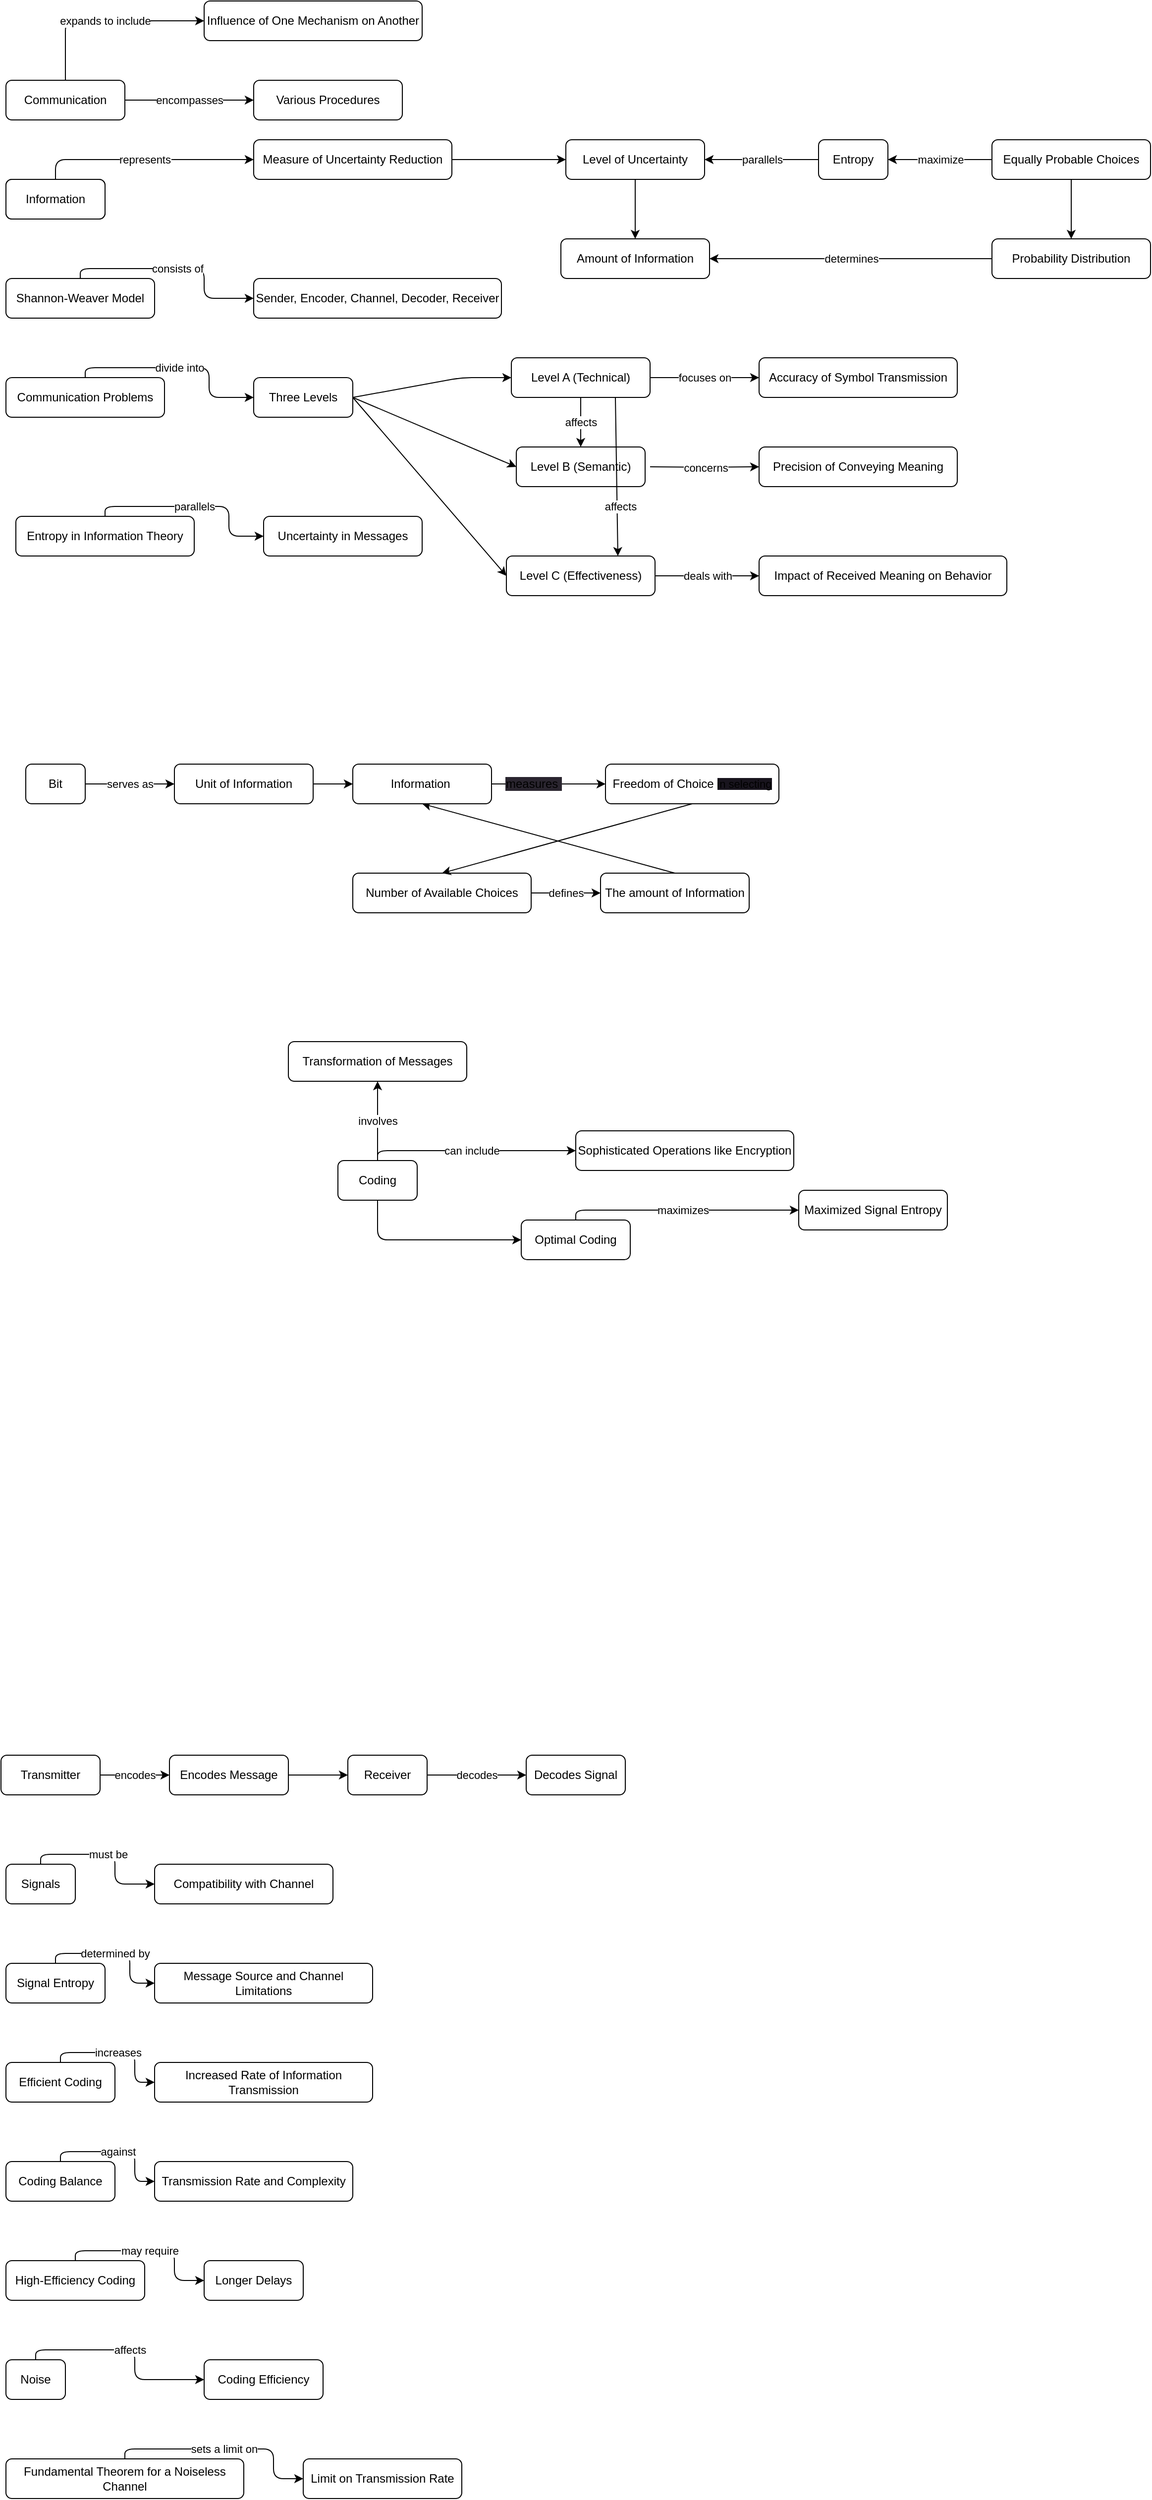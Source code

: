 <mxfile>
    <diagram id="JdzKamxjwbs6J_8y4Qll" name="Page-1">
        <mxGraphModel dx="1435" dy="2508" grid="1" gridSize="10" guides="1" tooltips="1" connect="1" arrows="1" fold="1" page="1" pageScale="1" pageWidth="850" pageHeight="1100" math="0" shadow="0">
            <root>
                <mxCell id="0"/>
                <mxCell id="1" parent="0"/>
                <mxCell id="2" value="Communication" style="rounded=1;whiteSpace=wrap;html=1;" parent="1" vertex="1">
                    <mxGeometry x="50" y="50" width="120" height="40" as="geometry"/>
                </mxCell>
                <mxCell id="3" value="Various Procedures" style="rounded=1;whiteSpace=wrap;html=1;" parent="1" vertex="1">
                    <mxGeometry x="300" y="50" width="150" height="40" as="geometry"/>
                </mxCell>
                <mxCell id="4" value="encompasses" style="edgeStyle=orthogonalEdgeStyle;rounded=1;html=1;exitX=1;exitY=0.5;exitDx=0;exitDy=0;" parent="1" source="2" target="3" edge="1">
                    <mxGeometry relative="1" as="geometry"/>
                </mxCell>
                <mxCell id="5" value="Influence of One Mechanism on Another" style="rounded=1;whiteSpace=wrap;html=1;" vertex="1" parent="1">
                    <mxGeometry x="250" y="-30" width="220" height="40" as="geometry"/>
                </mxCell>
                <mxCell id="RxDYscE99tzJhrInnVEc-40" value="Procedures" style="rounded=1;whiteSpace=wrap;html=1;" parent="1" vertex="1">
                    <mxGeometry x="50" y="150" width="100" height="40" as="geometry"/>
                </mxCell>
                <mxCell id="6" value="expands to include" style="edgeStyle=orthogonalEdgeStyle;rounded=1;html=1;exitX=0.5;exitY=0;exitDx=0;exitDy=0;entryX=0;entryY=0.5;entryDx=0;entryDy=0;" edge="1" parent="1" source="2" target="5">
                    <mxGeometry relative="1" as="geometry"/>
                </mxCell>
                <mxCell id="7" value="Information" style="rounded=1;whiteSpace=wrap;html=1;" vertex="1" parent="1">
                    <mxGeometry x="50" y="150" width="100" height="40" as="geometry"/>
                </mxCell>
                <mxCell id="RxDYscE99tzJhrInnVEc-74" style="edgeStyle=none;html=1;exitX=1;exitY=0.5;exitDx=0;exitDy=0;entryX=0;entryY=0.5;entryDx=0;entryDy=0;" edge="1" parent="1" source="8" target="38">
                    <mxGeometry relative="1" as="geometry"/>
                </mxCell>
                <mxCell id="8" value="Measure of Uncertainty Reduction" style="rounded=1;whiteSpace=wrap;html=1;" vertex="1" parent="1">
                    <mxGeometry x="300" y="110" width="200" height="40" as="geometry"/>
                </mxCell>
                <mxCell id="9" value="represents" style="edgeStyle=orthogonalEdgeStyle;rounded=1;html=1;exitX=0.5;exitY=0;exitDx=0;exitDy=0;" edge="1" parent="1" source="7" target="8">
                    <mxGeometry relative="1" as="geometry"/>
                </mxCell>
                <mxCell id="10" value="Shannon-Weaver Model" style="rounded=1;whiteSpace=wrap;html=1;" vertex="1" parent="1">
                    <mxGeometry x="50" y="250" width="150" height="40" as="geometry"/>
                </mxCell>
                <mxCell id="11" value="Sender, Encoder, Channel, Decoder, Receiver" style="rounded=1;whiteSpace=wrap;html=1;" vertex="1" parent="1">
                    <mxGeometry x="300" y="250" width="250" height="40" as="geometry"/>
                </mxCell>
                <mxCell id="12" value="consists of" style="edgeStyle=orthogonalEdgeStyle;rounded=1;html=1;exitX=0.5;exitY=0;exitDx=0;exitDy=0;" edge="1" parent="1" source="10" target="11">
                    <mxGeometry relative="1" as="geometry"/>
                </mxCell>
                <mxCell id="13" value="Communication Problems" style="rounded=1;whiteSpace=wrap;html=1;" vertex="1" parent="1">
                    <mxGeometry x="50" y="350" width="160" height="40" as="geometry"/>
                </mxCell>
                <mxCell id="RxDYscE99tzJhrInnVEc-27" style="edgeStyle=none;html=1;exitX=1;exitY=0.5;exitDx=0;exitDy=0;entryX=0;entryY=0.5;entryDx=0;entryDy=0;" edge="1" parent="1" source="14" target="16">
                    <mxGeometry relative="1" as="geometry">
                        <Array as="points">
                            <mxPoint x="510" y="350"/>
                        </Array>
                    </mxGeometry>
                </mxCell>
                <mxCell id="RxDYscE99tzJhrInnVEc-28" style="edgeStyle=none;html=1;exitX=1;exitY=0.5;exitDx=0;exitDy=0;entryX=0;entryY=0.5;entryDx=0;entryDy=0;" edge="1" parent="1" source="14" target="19">
                    <mxGeometry relative="1" as="geometry"/>
                </mxCell>
                <mxCell id="RxDYscE99tzJhrInnVEc-29" style="edgeStyle=none;html=1;exitX=1;exitY=0.5;exitDx=0;exitDy=0;entryX=0;entryY=0.5;entryDx=0;entryDy=0;" edge="1" parent="1" source="14" target="22">
                    <mxGeometry relative="1" as="geometry"/>
                </mxCell>
                <mxCell id="14" value="Three Levels" style="rounded=1;whiteSpace=wrap;html=1;" vertex="1" parent="1">
                    <mxGeometry x="300" y="350" width="100" height="40" as="geometry"/>
                </mxCell>
                <mxCell id="15" value="divide into" style="edgeStyle=orthogonalEdgeStyle;rounded=1;html=1;exitX=0.5;exitY=0;exitDx=0;exitDy=0;" edge="1" parent="1" source="13" target="14">
                    <mxGeometry relative="1" as="geometry"/>
                </mxCell>
                <mxCell id="RxDYscE99tzJhrInnVEc-32" value="affects" style="edgeStyle=none;html=1;entryX=0.5;entryY=0;entryDx=0;entryDy=0;" edge="1" parent="1" source="16" target="19">
                    <mxGeometry relative="1" as="geometry"/>
                </mxCell>
                <mxCell id="16" value="Level A (Technical)" style="rounded=1;whiteSpace=wrap;html=1;" vertex="1" parent="1">
                    <mxGeometry x="560" y="330" width="140" height="40" as="geometry"/>
                </mxCell>
                <mxCell id="17" value="Accuracy of Symbol Transmission" style="rounded=1;whiteSpace=wrap;html=1;" vertex="1" parent="1">
                    <mxGeometry x="810" y="330" width="200" height="40" as="geometry"/>
                </mxCell>
                <mxCell id="18" value="focuses on" style="edgeStyle=orthogonalEdgeStyle;rounded=1;html=1;exitX=1;exitY=0.5;exitDx=0;exitDy=0;" edge="1" parent="1" source="16" target="17">
                    <mxGeometry relative="1" as="geometry"/>
                </mxCell>
                <mxCell id="19" value="Level B (Semantic)" style="rounded=1;whiteSpace=wrap;html=1;" vertex="1" parent="1">
                    <mxGeometry x="565" y="420" width="130" height="40" as="geometry"/>
                </mxCell>
                <mxCell id="20" value="Precision of Conveying Meaning" style="rounded=1;whiteSpace=wrap;html=1;" vertex="1" parent="1">
                    <mxGeometry x="810" y="420" width="200" height="40" as="geometry"/>
                </mxCell>
                <mxCell id="21" value="concerns" style="edgeStyle=orthogonalEdgeStyle;rounded=1;html=1;" edge="1" parent="1" target="20">
                    <mxGeometry relative="1" as="geometry">
                        <mxPoint x="700" y="440" as="sourcePoint"/>
                    </mxGeometry>
                </mxCell>
                <mxCell id="22" value="Level C (Effectiveness)" style="rounded=1;whiteSpace=wrap;html=1;" vertex="1" parent="1">
                    <mxGeometry x="555" y="530" width="150" height="40" as="geometry"/>
                </mxCell>
                <mxCell id="23" value="Impact of Received Meaning on Behavior" style="rounded=1;whiteSpace=wrap;html=1;" vertex="1" parent="1">
                    <mxGeometry x="810" y="530" width="250" height="40" as="geometry"/>
                </mxCell>
                <mxCell id="24" value="deals with" style="edgeStyle=orthogonalEdgeStyle;rounded=1;html=1;exitX=1;exitY=0.5;exitDx=0;exitDy=0;" edge="1" parent="1" source="22" target="23">
                    <mxGeometry relative="1" as="geometry"/>
                </mxCell>
                <mxCell id="25" value="Entropy in Information Theory" style="rounded=1;whiteSpace=wrap;html=1;" vertex="1" parent="1">
                    <mxGeometry x="60" y="490" width="180" height="40" as="geometry"/>
                </mxCell>
                <mxCell id="26" value="Uncertainty in Messages" style="rounded=1;whiteSpace=wrap;html=1;" vertex="1" parent="1">
                    <mxGeometry x="310" y="490" width="160" height="40" as="geometry"/>
                </mxCell>
                <mxCell id="27" value="parallels" style="edgeStyle=orthogonalEdgeStyle;rounded=1;html=1;exitX=0.5;exitY=0;exitDx=0;exitDy=0;" edge="1" parent="1" source="25" target="26">
                    <mxGeometry relative="1" as="geometry"/>
                </mxCell>
                <mxCell id="RxDYscE99tzJhrInnVEc-42" value="affects" style="edgeStyle=none;html=1;entryX=0.75;entryY=0;entryDx=0;entryDy=0;exitX=0.75;exitY=1;exitDx=0;exitDy=0;" edge="1" parent="1" source="16" target="22">
                    <mxGeometry x="0.376" y="3" relative="1" as="geometry">
                        <mxPoint x="640" y="380" as="sourcePoint"/>
                        <mxPoint x="640" y="430" as="targetPoint"/>
                        <mxPoint as="offset"/>
                    </mxGeometry>
                </mxCell>
                <mxCell id="28" value="Bit" style="rounded=1;whiteSpace=wrap;html=1;" vertex="1" parent="1">
                    <mxGeometry x="70" y="740" width="60" height="40" as="geometry"/>
                </mxCell>
                <mxCell id="RxDYscE99tzJhrInnVEc-60" style="edgeStyle=none;html=1;exitX=1;exitY=0.5;exitDx=0;exitDy=0;entryX=0;entryY=0.5;entryDx=0;entryDy=0;" edge="1" parent="1" source="29" target="34">
                    <mxGeometry relative="1" as="geometry"/>
                </mxCell>
                <mxCell id="29" value="Unit of Information" style="rounded=1;whiteSpace=wrap;html=1;" vertex="1" parent="1">
                    <mxGeometry x="220" y="740" width="140" height="40" as="geometry"/>
                </mxCell>
                <mxCell id="30" value="serves as" style="edgeStyle=orthogonalEdgeStyle;rounded=1;html=1;exitX=1;exitY=0.5;exitDx=0;exitDy=0;" edge="1" parent="1" source="28" target="29">
                    <mxGeometry relative="1" as="geometry"/>
                </mxCell>
                <mxCell id="31" value="Number of Available Choices" style="rounded=1;whiteSpace=wrap;html=1;" vertex="1" parent="1">
                    <mxGeometry x="400" y="850" width="180" height="40" as="geometry"/>
                </mxCell>
                <mxCell id="RxDYscE99tzJhrInnVEc-52" style="edgeStyle=none;html=1;exitX=0.5;exitY=0;exitDx=0;exitDy=0;entryX=0.5;entryY=1;entryDx=0;entryDy=0;" edge="1" parent="1" source="32" target="34">
                    <mxGeometry relative="1" as="geometry"/>
                </mxCell>
                <mxCell id="32" value="The amount of Information" style="rounded=1;whiteSpace=wrap;html=1;" vertex="1" parent="1">
                    <mxGeometry x="650" y="850" width="150" height="40" as="geometry"/>
                </mxCell>
                <mxCell id="33" value="defines" style="edgeStyle=orthogonalEdgeStyle;rounded=1;html=1;exitX=1;exitY=0.5;exitDx=0;exitDy=0;" edge="1" parent="1" source="31" target="32">
                    <mxGeometry relative="1" as="geometry"/>
                </mxCell>
                <mxCell id="34" value="Information&amp;nbsp;" style="rounded=1;whiteSpace=wrap;html=1;" vertex="1" parent="1">
                    <mxGeometry x="400" y="740" width="140" height="40" as="geometry"/>
                </mxCell>
                <mxCell id="36" value="&lt;span style=&quot;font-size: 12px; background-color: rgb(42, 37, 47);&quot;&gt;measures&amp;nbsp;&lt;/span&gt;" style="edgeStyle=orthogonalEdgeStyle;rounded=1;html=1;exitX=1;exitY=0.5;exitDx=0;exitDy=0;entryX=0;entryY=0.5;entryDx=0;entryDy=0;" edge="1" parent="1" source="34" target="RxDYscE99tzJhrInnVEc-46">
                    <mxGeometry x="-0.273" relative="1" as="geometry">
                        <mxPoint x="670" y="800" as="targetPoint"/>
                        <mxPoint as="offset"/>
                    </mxGeometry>
                </mxCell>
                <mxCell id="37" value="Entropy" style="rounded=1;whiteSpace=wrap;html=1;" vertex="1" parent="1">
                    <mxGeometry x="870" y="110" width="70" height="40" as="geometry"/>
                </mxCell>
                <mxCell id="RxDYscE99tzJhrInnVEc-59" style="edgeStyle=none;html=1;" edge="1" parent="1" source="38" target="41">
                    <mxGeometry relative="1" as="geometry"/>
                </mxCell>
                <mxCell id="38" value="Level of Uncertainty" style="rounded=1;whiteSpace=wrap;html=1;" vertex="1" parent="1">
                    <mxGeometry x="615" y="110" width="140" height="40" as="geometry"/>
                </mxCell>
                <mxCell id="39" value="parallels" style="edgeStyle=orthogonalEdgeStyle;rounded=1;html=1;exitX=0;exitY=0.5;exitDx=0;exitDy=0;" edge="1" parent="1" source="37" target="38">
                    <mxGeometry relative="1" as="geometry">
                        <mxPoint x="865" y="130" as="sourcePoint"/>
                        <Array as="points"/>
                    </mxGeometry>
                </mxCell>
                <mxCell id="RxDYscE99tzJhrInnVEc-51" style="edgeStyle=none;html=1;exitX=0.5;exitY=1;exitDx=0;exitDy=0;entryX=0.5;entryY=0;entryDx=0;entryDy=0;" edge="1" parent="1" source="RxDYscE99tzJhrInnVEc-46" target="31">
                    <mxGeometry relative="1" as="geometry"/>
                </mxCell>
                <mxCell id="RxDYscE99tzJhrInnVEc-46" value="Freedom of Choice&amp;nbsp;&lt;span style=&quot;font-size: 11px; background-color: rgb(24, 20, 29);&quot;&gt;in selecting&lt;/span&gt;" style="rounded=1;whiteSpace=wrap;html=1;" vertex="1" parent="1">
                    <mxGeometry x="655" y="740" width="175" height="40" as="geometry"/>
                </mxCell>
                <mxCell id="40" value="Probability Distribution" style="rounded=1;whiteSpace=wrap;html=1;" vertex="1" parent="1">
                    <mxGeometry x="1045" y="210" width="160" height="40" as="geometry"/>
                </mxCell>
                <mxCell id="41" value="Amount of Information" style="rounded=1;whiteSpace=wrap;html=1;" vertex="1" parent="1">
                    <mxGeometry x="610" y="210" width="150" height="40" as="geometry"/>
                </mxCell>
                <mxCell id="42" value="determines" style="edgeStyle=orthogonalEdgeStyle;rounded=1;html=1;" edge="1" parent="1" source="40" target="41">
                    <mxGeometry relative="1" as="geometry">
                        <mxPoint x="1155" y="400" as="sourcePoint"/>
                        <Array as="points">
                            <mxPoint x="910" y="230"/>
                            <mxPoint x="910" y="230"/>
                        </Array>
                    </mxGeometry>
                </mxCell>
                <mxCell id="RxDYscE99tzJhrInnVEc-57" style="edgeStyle=none;html=1;exitX=0.5;exitY=1;exitDx=0;exitDy=0;entryX=0.5;entryY=0;entryDx=0;entryDy=0;" edge="1" parent="1" source="46" target="40">
                    <mxGeometry relative="1" as="geometry"/>
                </mxCell>
                <mxCell id="46" value="Equally Probable Choices" style="rounded=1;whiteSpace=wrap;html=1;" vertex="1" parent="1">
                    <mxGeometry x="1045" y="110" width="160" height="40" as="geometry"/>
                </mxCell>
                <mxCell id="48" value="maximize" style="edgeStyle=orthogonalEdgeStyle;rounded=1;html=1;entryX=1;entryY=0.5;entryDx=0;entryDy=0;exitX=0;exitY=0.5;exitDx=0;exitDy=0;" edge="1" parent="1" source="46" target="37">
                    <mxGeometry relative="1" as="geometry">
                        <mxPoint x="1255" y="100" as="sourcePoint"/>
                        <mxPoint x="975" y="130" as="targetPoint"/>
                        <Array as="points"/>
                    </mxGeometry>
                </mxCell>
                <mxCell id="RxDYscE99tzJhrInnVEc-90" style="edgeStyle=none;html=1;exitX=0.5;exitY=1;exitDx=0;exitDy=0;entryX=0;entryY=0.5;entryDx=0;entryDy=0;" edge="1" parent="1" source="52" target="66">
                    <mxGeometry relative="1" as="geometry">
                        <mxPoint x="425.294" y="1250" as="targetPoint"/>
                        <Array as="points">
                            <mxPoint x="425" y="1220"/>
                        </Array>
                    </mxGeometry>
                </mxCell>
                <mxCell id="52" value="Coding" style="rounded=1;whiteSpace=wrap;html=1;" vertex="1" parent="1">
                    <mxGeometry x="385" y="1140" width="80" height="40" as="geometry"/>
                </mxCell>
                <mxCell id="53" value="Transformation of Messages" style="rounded=1;whiteSpace=wrap;html=1;" vertex="1" parent="1">
                    <mxGeometry x="335" y="1020" width="180" height="40" as="geometry"/>
                </mxCell>
                <mxCell id="54" value="involves" style="edgeStyle=orthogonalEdgeStyle;rounded=1;html=1;exitX=0.5;exitY=0;exitDx=0;exitDy=0;" edge="1" parent="1" source="52" target="53">
                    <mxGeometry relative="1" as="geometry"/>
                </mxCell>
                <mxCell id="55" value="Transmitter" style="rounded=1;whiteSpace=wrap;html=1;" vertex="1" parent="1">
                    <mxGeometry x="45" y="1740" width="100" height="40" as="geometry"/>
                </mxCell>
                <mxCell id="RxDYscE99tzJhrInnVEc-76" style="edgeStyle=none;html=1;exitX=1;exitY=0.5;exitDx=0;exitDy=0;" edge="1" parent="1" source="56" target="58">
                    <mxGeometry relative="1" as="geometry"/>
                </mxCell>
                <mxCell id="56" value="Encodes Message" style="rounded=1;whiteSpace=wrap;html=1;" vertex="1" parent="1">
                    <mxGeometry x="215" y="1740" width="120" height="40" as="geometry"/>
                </mxCell>
                <mxCell id="57" value="encodes" style="edgeStyle=orthogonalEdgeStyle;rounded=1;html=1;exitX=1;exitY=0.5;exitDx=0;exitDy=0;" edge="1" parent="1" source="55" target="56">
                    <mxGeometry relative="1" as="geometry"/>
                </mxCell>
                <mxCell id="58" value="Receiver" style="rounded=1;whiteSpace=wrap;html=1;" vertex="1" parent="1">
                    <mxGeometry x="395" y="1740" width="80" height="40" as="geometry"/>
                </mxCell>
                <mxCell id="59" value="Decodes Signal" style="rounded=1;whiteSpace=wrap;html=1;" vertex="1" parent="1">
                    <mxGeometry x="575" y="1740" width="100" height="40" as="geometry"/>
                </mxCell>
                <mxCell id="60" value="decodes" style="edgeStyle=orthogonalEdgeStyle;rounded=1;html=1;exitX=1;exitY=0.5;exitDx=0;exitDy=0;" edge="1" parent="1" source="58" target="59">
                    <mxGeometry relative="1" as="geometry"/>
                </mxCell>
                <mxCell id="61" value="Sophisticated Operations like Encryption" style="rounded=1;whiteSpace=wrap;html=1;" vertex="1" parent="1">
                    <mxGeometry x="625" y="1110" width="220" height="40" as="geometry"/>
                </mxCell>
                <mxCell id="62" value="can include" style="edgeStyle=orthogonalEdgeStyle;rounded=1;html=1;exitX=0.5;exitY=0;exitDx=0;exitDy=0;" edge="1" parent="1" source="52" target="61">
                    <mxGeometry relative="1" as="geometry"/>
                </mxCell>
                <mxCell id="63" value="Signals" style="rounded=1;whiteSpace=wrap;html=1;" vertex="1" parent="1">
                    <mxGeometry x="50" y="1850" width="70" height="40" as="geometry"/>
                </mxCell>
                <mxCell id="64" value="Compatibility with Channel" style="rounded=1;whiteSpace=wrap;html=1;" vertex="1" parent="1">
                    <mxGeometry x="200" y="1850" width="180" height="40" as="geometry"/>
                </mxCell>
                <mxCell id="65" value="must be" style="edgeStyle=orthogonalEdgeStyle;rounded=1;html=1;exitX=0.5;exitY=0;exitDx=0;exitDy=0;" edge="1" parent="1" source="63" target="64">
                    <mxGeometry relative="1" as="geometry"/>
                </mxCell>
                <mxCell id="66" value="Optimal Coding" style="rounded=1;whiteSpace=wrap;html=1;" vertex="1" parent="1">
                    <mxGeometry x="570" y="1200" width="110" height="40" as="geometry"/>
                </mxCell>
                <mxCell id="67" value="Maximized Signal Entropy" style="rounded=1;whiteSpace=wrap;html=1;" vertex="1" parent="1">
                    <mxGeometry x="850" y="1170" width="150" height="40" as="geometry"/>
                </mxCell>
                <mxCell id="68" value="maximizes" style="edgeStyle=orthogonalEdgeStyle;rounded=1;html=1;exitX=0.5;exitY=0;exitDx=0;exitDy=0;" edge="1" parent="1" source="66" target="67">
                    <mxGeometry relative="1" as="geometry"/>
                </mxCell>
                <mxCell id="69" value="Signal Entropy" style="rounded=1;whiteSpace=wrap;html=1;" vertex="1" parent="1">
                    <mxGeometry x="50" y="1950" width="100" height="40" as="geometry"/>
                </mxCell>
                <mxCell id="70" value="Message Source and Channel Limitations" style="rounded=1;whiteSpace=wrap;html=1;" vertex="1" parent="1">
                    <mxGeometry x="200" y="1950" width="220" height="40" as="geometry"/>
                </mxCell>
                <mxCell id="71" value="determined by" style="edgeStyle=orthogonalEdgeStyle;rounded=1;html=1;exitX=0.5;exitY=0;exitDx=0;exitDy=0;" edge="1" parent="1" source="69" target="70">
                    <mxGeometry relative="1" as="geometry"/>
                </mxCell>
                <mxCell id="72" value="Efficient Coding" style="rounded=1;whiteSpace=wrap;html=1;" vertex="1" parent="1">
                    <mxGeometry x="50" y="2050" width="110" height="40" as="geometry"/>
                </mxCell>
                <mxCell id="73" value="Increased Rate of Information Transmission" style="rounded=1;whiteSpace=wrap;html=1;" vertex="1" parent="1">
                    <mxGeometry x="200" y="2050" width="220" height="40" as="geometry"/>
                </mxCell>
                <mxCell id="74" value="increases" style="edgeStyle=orthogonalEdgeStyle;rounded=1;html=1;exitX=0.5;exitY=0;exitDx=0;exitDy=0;" edge="1" parent="1" source="72" target="73">
                    <mxGeometry relative="1" as="geometry"/>
                </mxCell>
                <mxCell id="75" value="Coding Balance" style="rounded=1;whiteSpace=wrap;html=1;" vertex="1" parent="1">
                    <mxGeometry x="50" y="2150" width="110" height="40" as="geometry"/>
                </mxCell>
                <mxCell id="76" value="Transmission Rate and Complexity" style="rounded=1;whiteSpace=wrap;html=1;" vertex="1" parent="1">
                    <mxGeometry x="200" y="2150" width="200" height="40" as="geometry"/>
                </mxCell>
                <mxCell id="77" value="against" style="edgeStyle=orthogonalEdgeStyle;rounded=1;html=1;exitX=0.5;exitY=0;exitDx=0;exitDy=0;" edge="1" parent="1" source="75" target="76">
                    <mxGeometry relative="1" as="geometry"/>
                </mxCell>
                <mxCell id="78" value="High-Efficiency Coding" style="rounded=1;whiteSpace=wrap;html=1;" vertex="1" parent="1">
                    <mxGeometry x="50" y="2250" width="140" height="40" as="geometry"/>
                </mxCell>
                <mxCell id="79" value="Longer Delays" style="rounded=1;whiteSpace=wrap;html=1;" vertex="1" parent="1">
                    <mxGeometry x="250" y="2250" width="100" height="40" as="geometry"/>
                </mxCell>
                <mxCell id="80" value="may require" style="edgeStyle=orthogonalEdgeStyle;rounded=1;html=1;exitX=0.5;exitY=0;exitDx=0;exitDy=0;" edge="1" parent="1" source="78" target="79">
                    <mxGeometry relative="1" as="geometry"/>
                </mxCell>
                <mxCell id="81" value="Noise" style="rounded=1;whiteSpace=wrap;html=1;" vertex="1" parent="1">
                    <mxGeometry x="50" y="2350" width="60" height="40" as="geometry"/>
                </mxCell>
                <mxCell id="82" value="Coding Efficiency" style="rounded=1;whiteSpace=wrap;html=1;" vertex="1" parent="1">
                    <mxGeometry x="250" y="2350" width="120" height="40" as="geometry"/>
                </mxCell>
                <mxCell id="83" value="affects" style="edgeStyle=orthogonalEdgeStyle;rounded=1;html=1;exitX=0.5;exitY=0;exitDx=0;exitDy=0;" edge="1" parent="1" source="81" target="82">
                    <mxGeometry relative="1" as="geometry"/>
                </mxCell>
                <mxCell id="84" value="Fundamental Theorem for a Noiseless Channel" style="rounded=1;whiteSpace=wrap;html=1;" vertex="1" parent="1">
                    <mxGeometry x="50" y="2450" width="240" height="40" as="geometry"/>
                </mxCell>
                <mxCell id="85" value="Limit on Transmission Rate" style="rounded=1;whiteSpace=wrap;html=1;" vertex="1" parent="1">
                    <mxGeometry x="350" y="2450" width="160" height="40" as="geometry"/>
                </mxCell>
                <mxCell id="86" value="sets a limit on" style="edgeStyle=orthogonalEdgeStyle;rounded=1;html=1;exitX=0.5;exitY=0;exitDx=0;exitDy=0;" edge="1" parent="1" source="84" target="85">
                    <mxGeometry relative="1" as="geometry"/>
                </mxCell>
            </root>
        </mxGraphModel>
    </diagram>
</mxfile>